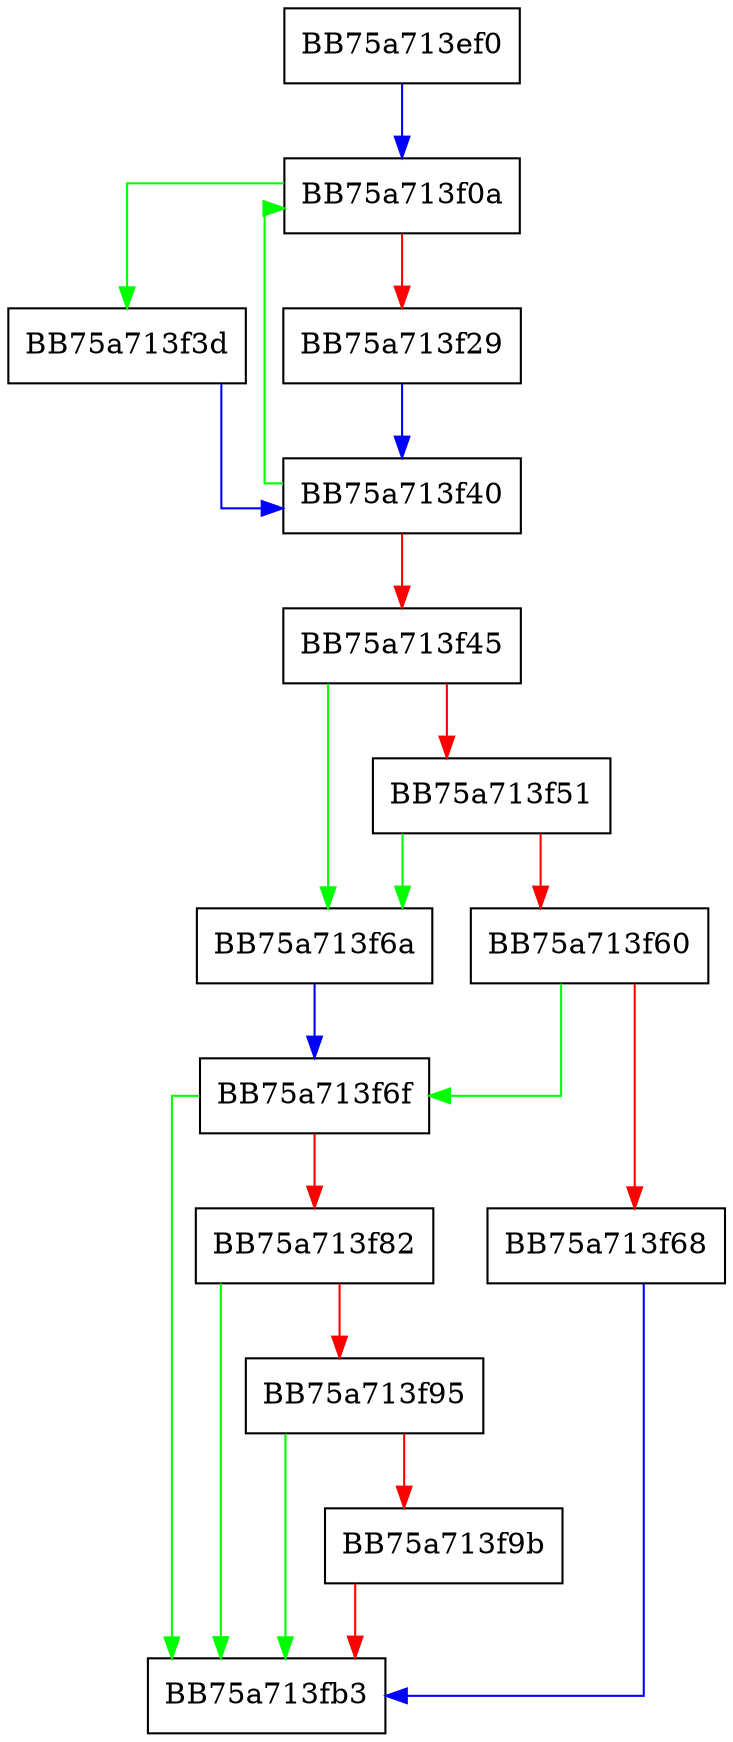 digraph GetAttributePriority {
  node [shape="box"];
  graph [splines=ortho];
  BB75a713ef0 -> BB75a713f0a [color="blue"];
  BB75a713f0a -> BB75a713f3d [color="green"];
  BB75a713f0a -> BB75a713f29 [color="red"];
  BB75a713f29 -> BB75a713f40 [color="blue"];
  BB75a713f3d -> BB75a713f40 [color="blue"];
  BB75a713f40 -> BB75a713f0a [color="green"];
  BB75a713f40 -> BB75a713f45 [color="red"];
  BB75a713f45 -> BB75a713f6a [color="green"];
  BB75a713f45 -> BB75a713f51 [color="red"];
  BB75a713f51 -> BB75a713f6a [color="green"];
  BB75a713f51 -> BB75a713f60 [color="red"];
  BB75a713f60 -> BB75a713f6f [color="green"];
  BB75a713f60 -> BB75a713f68 [color="red"];
  BB75a713f68 -> BB75a713fb3 [color="blue"];
  BB75a713f6a -> BB75a713f6f [color="blue"];
  BB75a713f6f -> BB75a713fb3 [color="green"];
  BB75a713f6f -> BB75a713f82 [color="red"];
  BB75a713f82 -> BB75a713fb3 [color="green"];
  BB75a713f82 -> BB75a713f95 [color="red"];
  BB75a713f95 -> BB75a713fb3 [color="green"];
  BB75a713f95 -> BB75a713f9b [color="red"];
  BB75a713f9b -> BB75a713fb3 [color="red"];
}